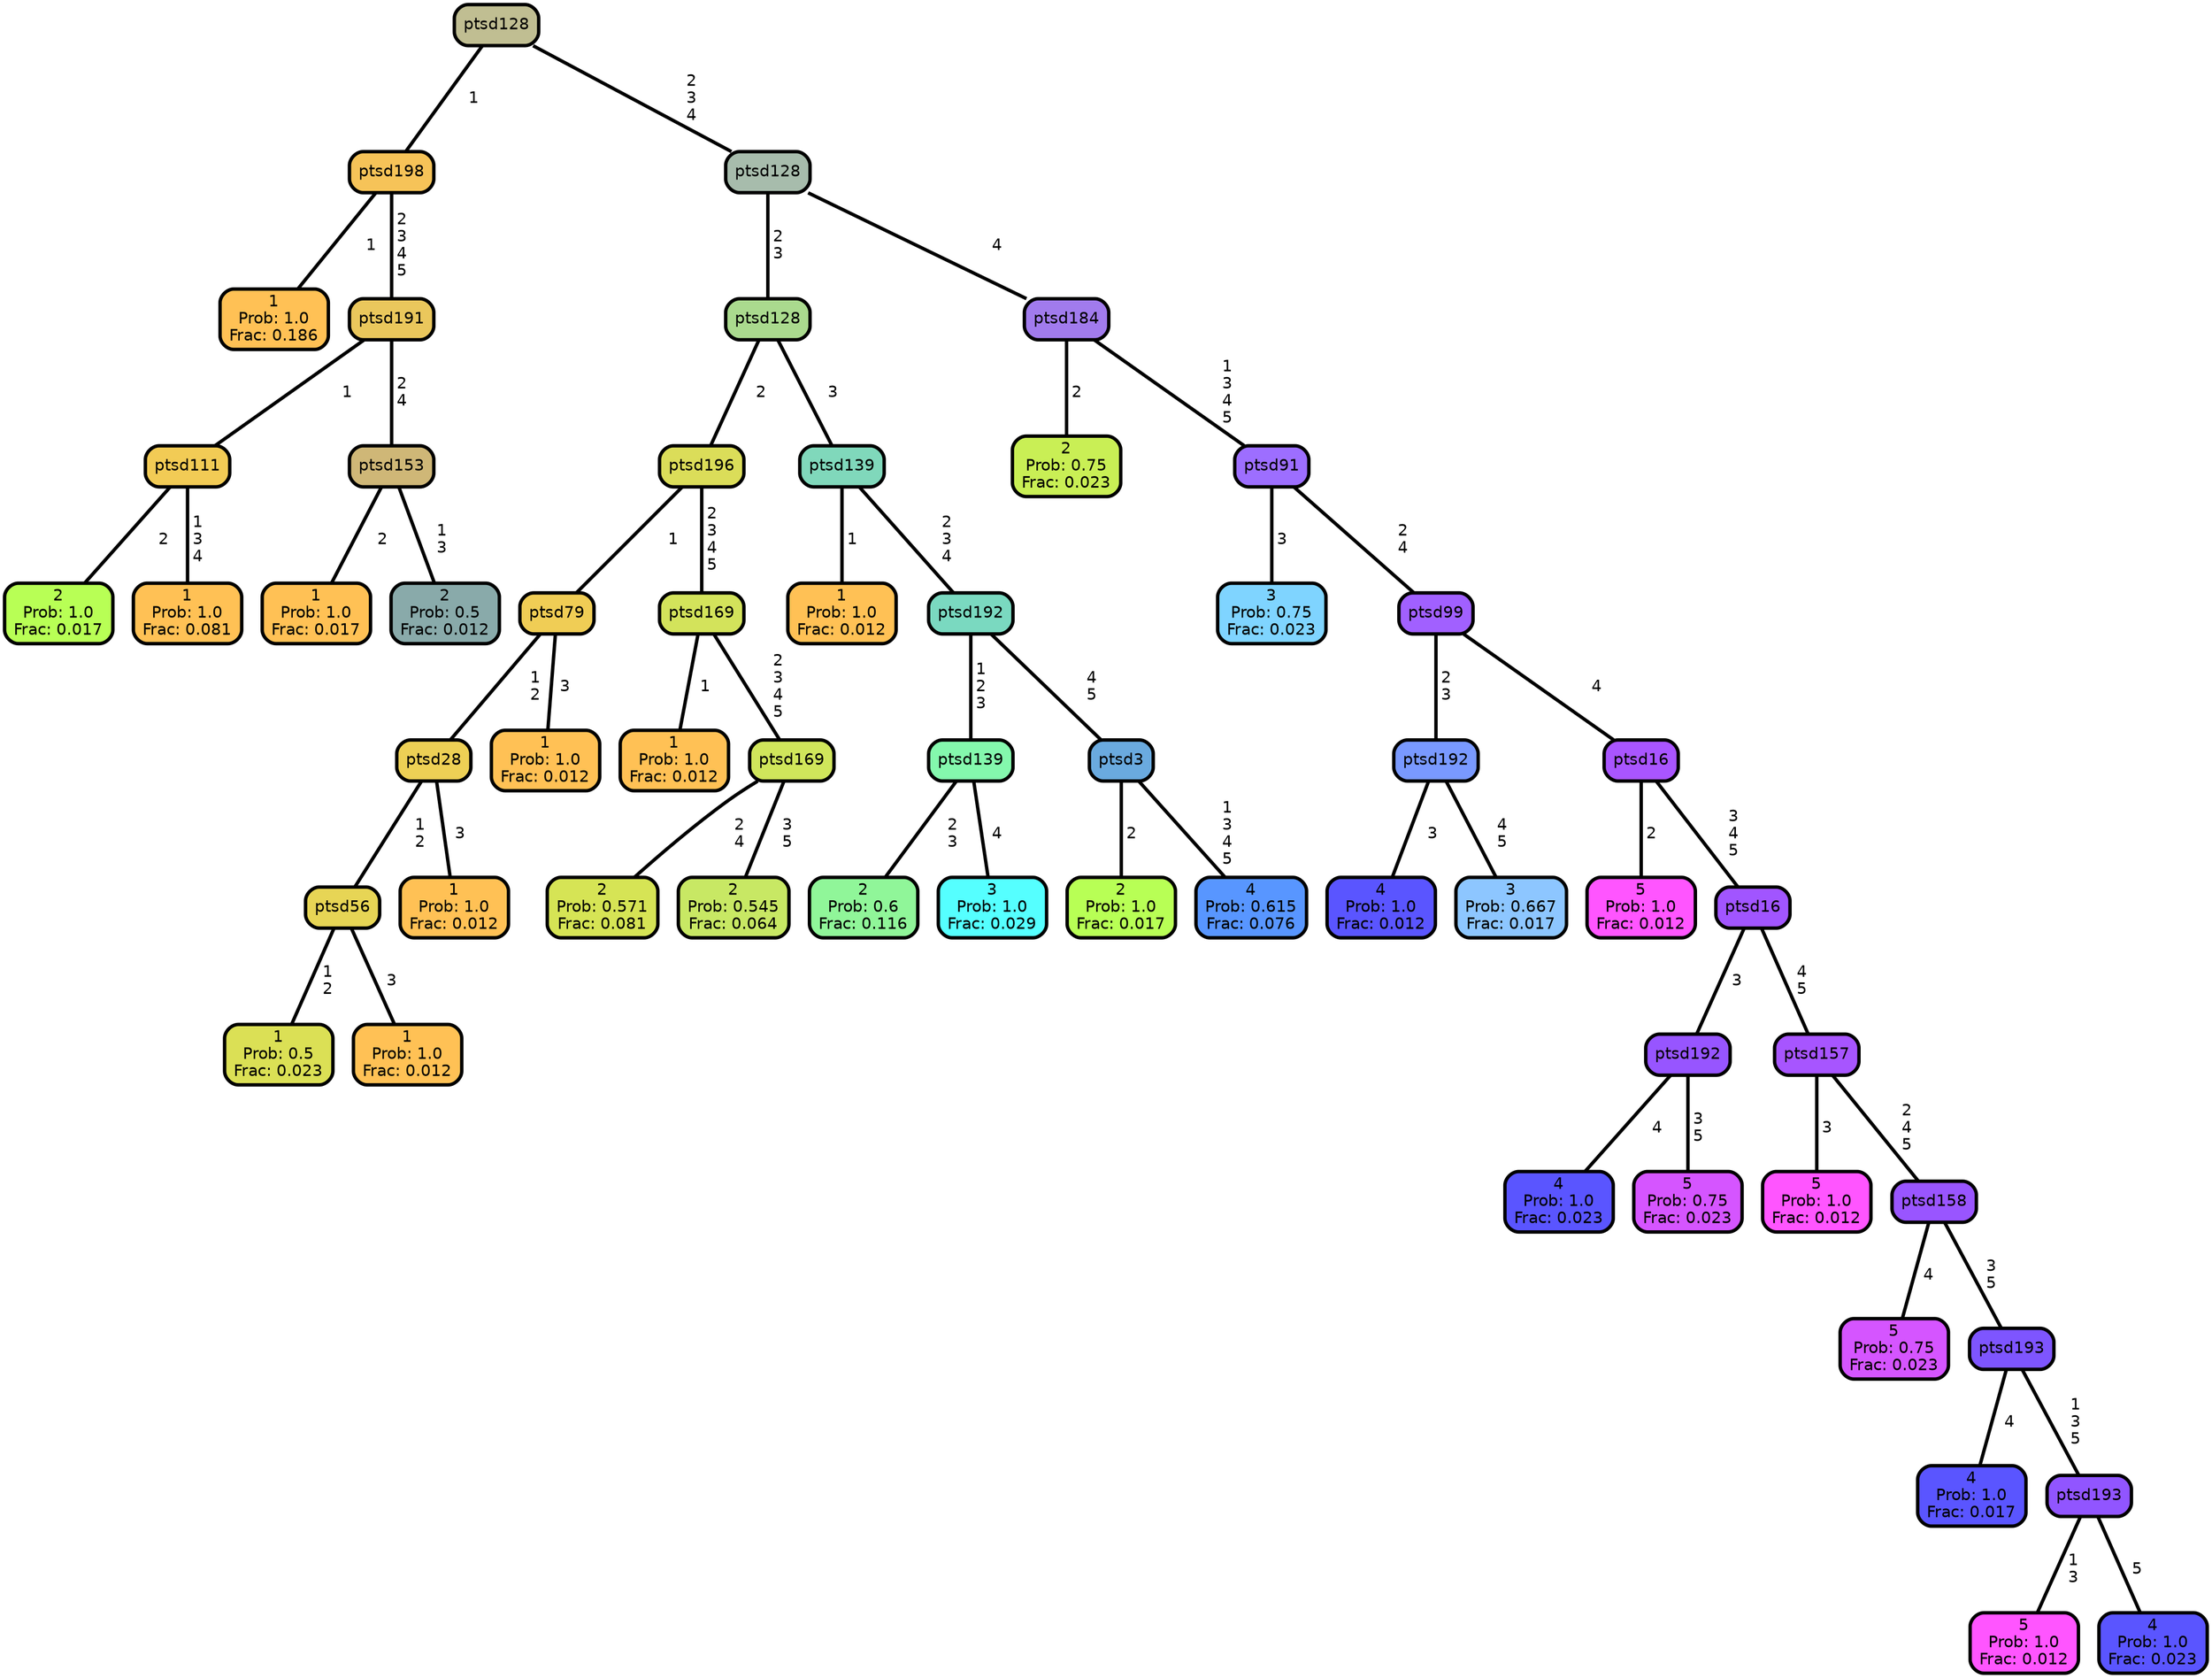 graph Tree {
node [shape=box, style="filled, rounded",color="black",penwidth="3",fontcolor="black",                 fontname=helvetica] ;
graph [ranksep="0 equally", splines=straight,                 bgcolor=transparent, dpi=200] ;
edge [fontname=helvetica, color=black] ;
0 [label="1
Prob: 1.0
Frac: 0.186", fillcolor="#ffc155"] ;
1 [label="ptsd198", fillcolor="#f6c358"] ;
2 [label="2
Prob: 1.0
Frac: 0.017", fillcolor="#b8ff55"] ;
3 [label="ptsd111", fillcolor="#f2cb55"] ;
4 [label="1
Prob: 1.0
Frac: 0.081", fillcolor="#ffc155"] ;
5 [label="ptsd191", fillcolor="#eac75c"] ;
6 [label="1
Prob: 1.0
Frac: 0.017", fillcolor="#ffc155"] ;
7 [label="ptsd153", fillcolor="#cfb777"] ;
8 [label="2
Prob: 0.5
Frac: 0.012", fillcolor="#89aaaa"] ;
9 [label="ptsd128", fillcolor="#c0be92"] ;
10 [label="1
Prob: 0.5
Frac: 0.023", fillcolor="#dbe055"] ;
11 [label="ptsd56", fillcolor="#e7d555"] ;
12 [label="1
Prob: 1.0
Frac: 0.012", fillcolor="#ffc155"] ;
13 [label="ptsd28", fillcolor="#edd055"] ;
14 [label="1
Prob: 1.0
Frac: 0.012", fillcolor="#ffc155"] ;
15 [label="ptsd79", fillcolor="#f0cd55"] ;
16 [label="1
Prob: 1.0
Frac: 0.012", fillcolor="#ffc155"] ;
17 [label="ptsd196", fillcolor="#dbdd59"] ;
18 [label="1
Prob: 1.0
Frac: 0.012", fillcolor="#ffc155"] ;
19 [label="ptsd169", fillcolor="#d3e35b"] ;
20 [label="2
Prob: 0.571
Frac: 0.081", fillcolor="#d6e455"] ;
21 [label="ptsd169", fillcolor="#d0e65b"] ;
22 [label="2
Prob: 0.545
Frac: 0.064", fillcolor="#c8e864"] ;
23 [label="ptsd128", fillcolor="#aada8e"] ;
24 [label="1
Prob: 1.0
Frac: 0.012", fillcolor="#ffc155"] ;
25 [label="ptsd139", fillcolor="#80d8bb"] ;
26 [label="2
Prob: 0.6
Frac: 0.116", fillcolor="#90f699"] ;
27 [label="ptsd139", fillcolor="#84f8ad"] ;
28 [label="3
Prob: 1.0
Frac: 0.029", fillcolor="#55ffff"] ;
29 [label="ptsd192", fillcolor="#7ad9c0"] ;
30 [label="2
Prob: 1.0
Frac: 0.017", fillcolor="#b8ff55"] ;
31 [label="ptsd3", fillcolor="#6aaadf"] ;
32 [label="4
Prob: 0.615
Frac: 0.076", fillcolor="#5896ff"] ;
33 [label="ptsd128", fillcolor="#a7bcac"] ;
34 [label="2
Prob: 0.75
Frac: 0.023", fillcolor="#c9ef55"] ;
35 [label="ptsd184", fillcolor="#a17bed"] ;
36 [label="3
Prob: 0.75
Frac: 0.023", fillcolor="#7fd4ff"] ;
37 [label="ptsd91", fillcolor="#9d6eff"] ;
38 [label="4
Prob: 1.0
Frac: 0.012", fillcolor="#5a55ff"] ;
39 [label="ptsd192", fillcolor="#7999ff"] ;
40 [label="3
Prob: 0.667
Frac: 0.017", fillcolor="#8dc6ff"] ;
41 [label="ptsd99", fillcolor="#a160ff"] ;
42 [label="5
Prob: 1.0
Frac: 0.012", fillcolor="#ff55ff"] ;
43 [label="ptsd16", fillcolor="#a955ff"] ;
44 [label="4
Prob: 1.0
Frac: 0.023", fillcolor="#5a55ff"] ;
45 [label="ptsd192", fillcolor="#9755ff"] ;
46 [label="5
Prob: 0.75
Frac: 0.023", fillcolor="#d555ff"] ;
47 [label="ptsd16", fillcolor="#a155ff"] ;
48 [label="5
Prob: 1.0
Frac: 0.012", fillcolor="#ff55ff"] ;
49 [label="ptsd157", fillcolor="#a755ff"] ;
50 [label="5
Prob: 0.75
Frac: 0.023", fillcolor="#d555ff"] ;
51 [label="ptsd158", fillcolor="#9955ff"] ;
52 [label="4
Prob: 1.0
Frac: 0.017", fillcolor="#5a55ff"] ;
53 [label="ptsd193", fillcolor="#7e55ff"] ;
54 [label="5
Prob: 1.0
Frac: 0.012", fillcolor="#ff55ff"] ;
55 [label="ptsd193", fillcolor="#9155ff"] ;
56 [label="4
Prob: 1.0
Frac: 0.023", fillcolor="#5a55ff"] ;
1 -- 0 [label=" 1",penwidth=3] ;
1 -- 5 [label=" 2\n 3\n 4\n 5",penwidth=3] ;
3 -- 2 [label=" 2",penwidth=3] ;
3 -- 4 [label=" 1\n 3\n 4",penwidth=3] ;
5 -- 3 [label=" 1",penwidth=3] ;
5 -- 7 [label=" 2\n 4",penwidth=3] ;
7 -- 6 [label=" 2",penwidth=3] ;
7 -- 8 [label=" 1\n 3",penwidth=3] ;
9 -- 1 [label=" 1",penwidth=3] ;
9 -- 33 [label=" 2\n 3\n 4",penwidth=3] ;
11 -- 10 [label=" 1\n 2",penwidth=3] ;
11 -- 12 [label=" 3",penwidth=3] ;
13 -- 11 [label=" 1\n 2",penwidth=3] ;
13 -- 14 [label=" 3",penwidth=3] ;
15 -- 13 [label=" 1\n 2",penwidth=3] ;
15 -- 16 [label=" 3",penwidth=3] ;
17 -- 15 [label=" 1",penwidth=3] ;
17 -- 19 [label=" 2\n 3\n 4\n 5",penwidth=3] ;
19 -- 18 [label=" 1",penwidth=3] ;
19 -- 21 [label=" 2\n 3\n 4\n 5",penwidth=3] ;
21 -- 20 [label=" 2\n 4",penwidth=3] ;
21 -- 22 [label=" 3\n 5",penwidth=3] ;
23 -- 17 [label=" 2",penwidth=3] ;
23 -- 25 [label=" 3",penwidth=3] ;
25 -- 24 [label=" 1",penwidth=3] ;
25 -- 29 [label=" 2\n 3\n 4",penwidth=3] ;
27 -- 26 [label=" 2\n 3",penwidth=3] ;
27 -- 28 [label=" 4",penwidth=3] ;
29 -- 27 [label=" 1\n 2\n 3",penwidth=3] ;
29 -- 31 [label=" 4\n 5",penwidth=3] ;
31 -- 30 [label=" 2",penwidth=3] ;
31 -- 32 [label=" 1\n 3\n 4\n 5",penwidth=3] ;
33 -- 23 [label=" 2\n 3",penwidth=3] ;
33 -- 35 [label=" 4",penwidth=3] ;
35 -- 34 [label=" 2",penwidth=3] ;
35 -- 37 [label=" 1\n 3\n 4\n 5",penwidth=3] ;
37 -- 36 [label=" 3",penwidth=3] ;
37 -- 41 [label=" 2\n 4",penwidth=3] ;
39 -- 38 [label=" 3",penwidth=3] ;
39 -- 40 [label=" 4\n 5",penwidth=3] ;
41 -- 39 [label=" 2\n 3",penwidth=3] ;
41 -- 43 [label=" 4",penwidth=3] ;
43 -- 42 [label=" 2",penwidth=3] ;
43 -- 47 [label=" 3\n 4\n 5",penwidth=3] ;
45 -- 44 [label=" 4",penwidth=3] ;
45 -- 46 [label=" 3\n 5",penwidth=3] ;
47 -- 45 [label=" 3",penwidth=3] ;
47 -- 49 [label=" 4\n 5",penwidth=3] ;
49 -- 48 [label=" 3",penwidth=3] ;
49 -- 51 [label=" 2\n 4\n 5",penwidth=3] ;
51 -- 50 [label=" 4",penwidth=3] ;
51 -- 53 [label=" 3\n 5",penwidth=3] ;
53 -- 52 [label=" 4",penwidth=3] ;
53 -- 55 [label=" 1\n 3\n 5",penwidth=3] ;
55 -- 54 [label=" 1\n 3",penwidth=3] ;
55 -- 56 [label=" 5",penwidth=3] ;
{rank = same;}}